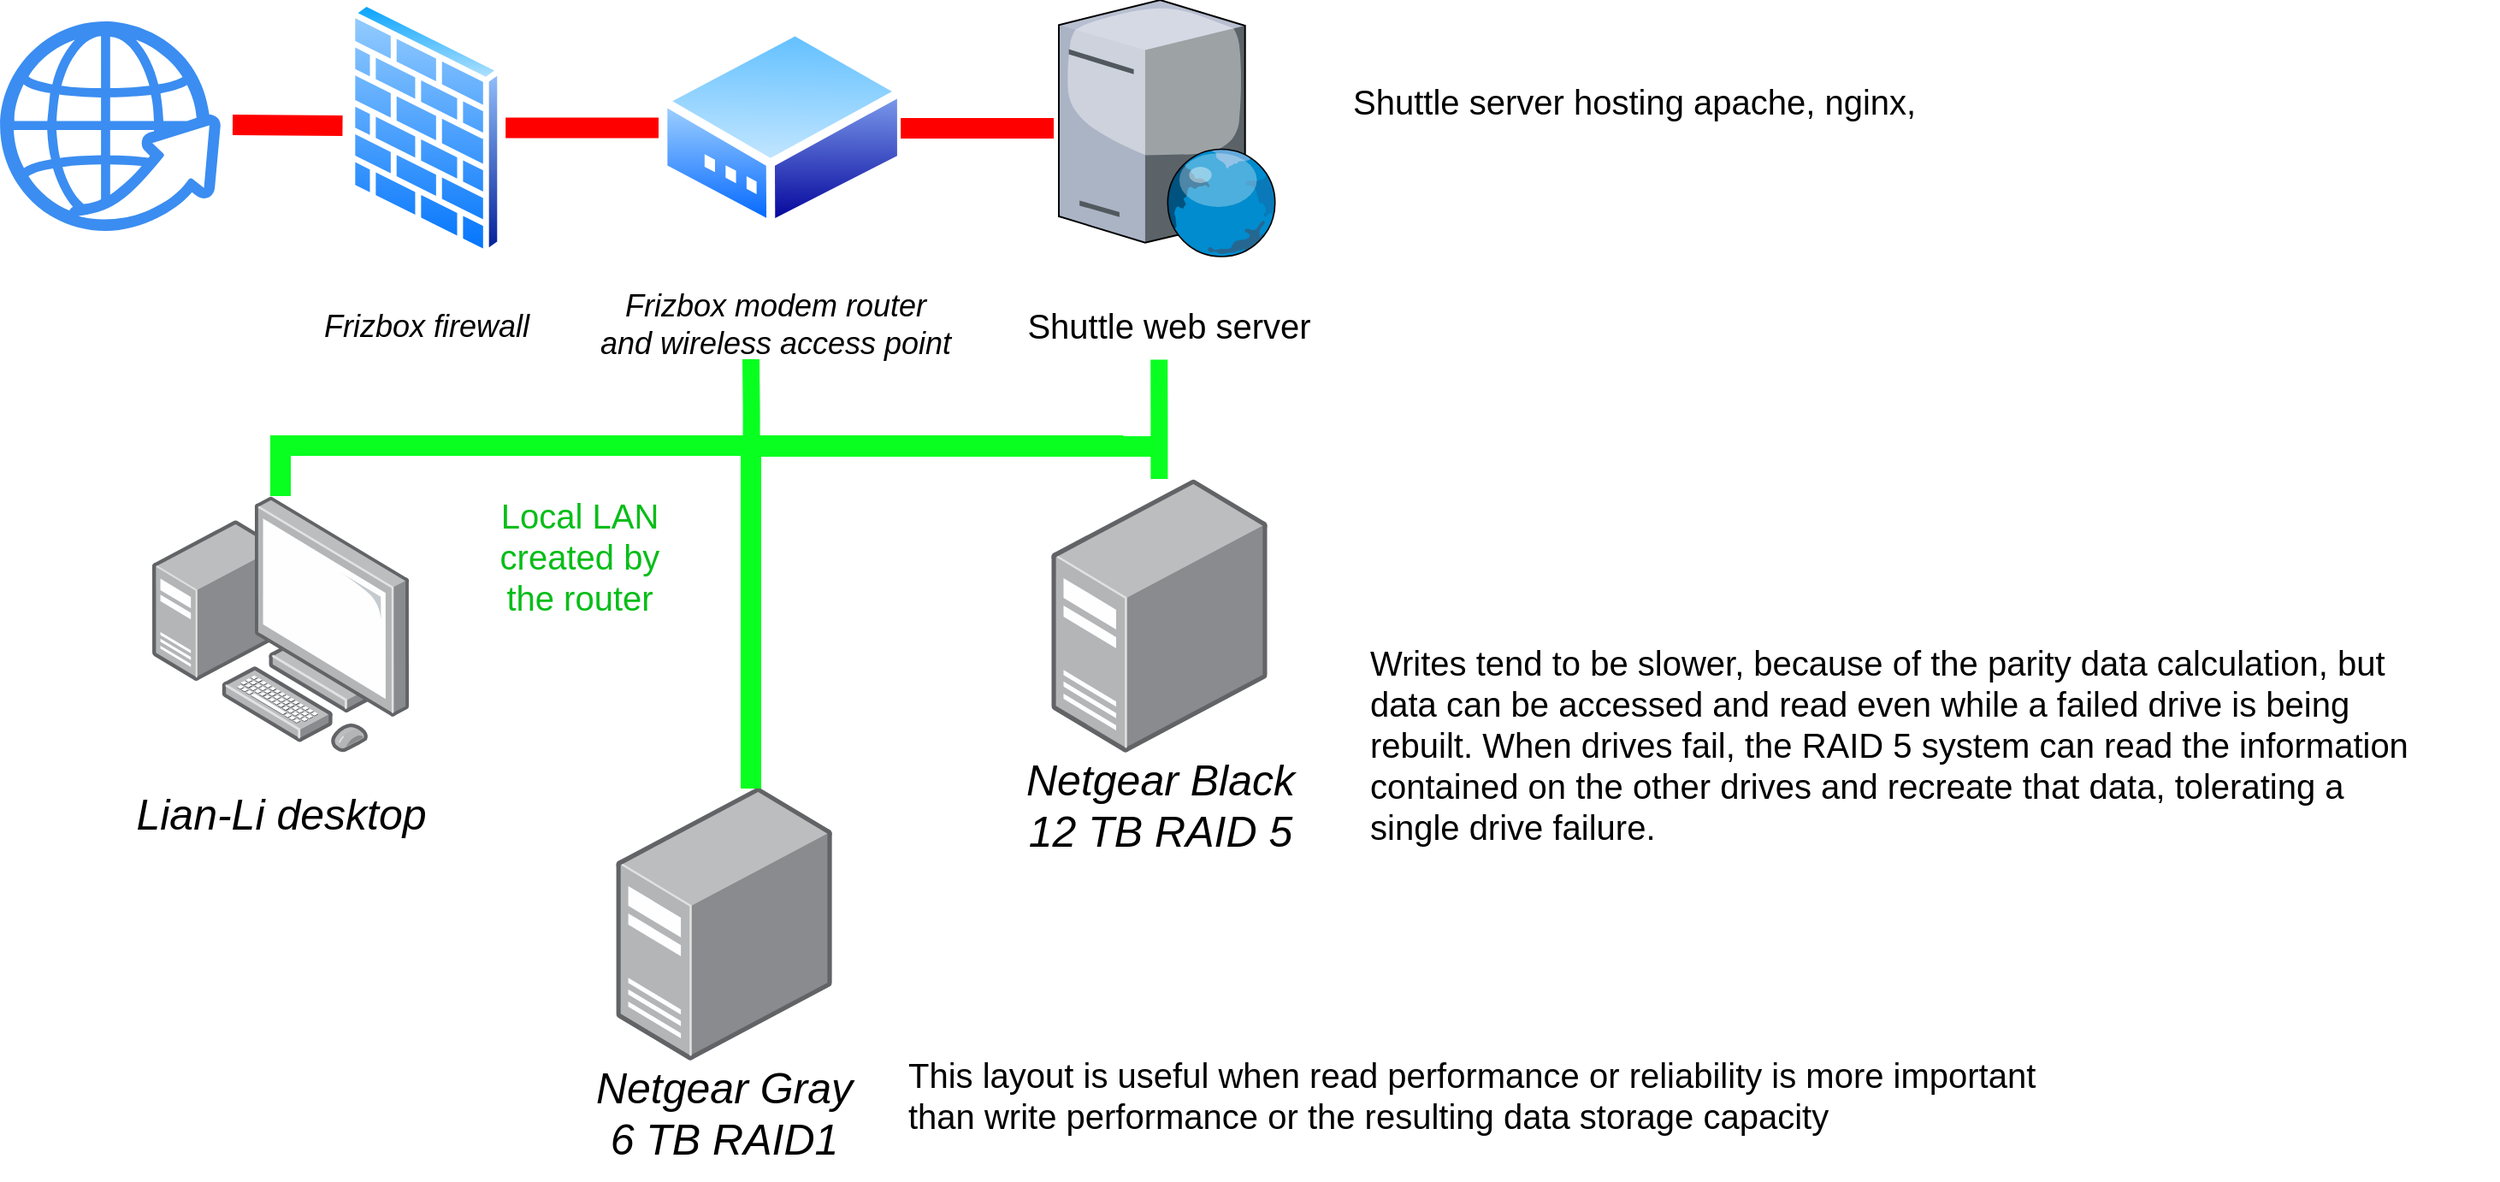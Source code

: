 <mxfile version="20.8.16" type="github">
  <diagram name="Page-1" id="6X-WFrr9iym6pTOmZrIH">
    <mxGraphModel dx="2263" dy="1277" grid="1" gridSize="10" guides="1" tooltips="1" connect="1" arrows="1" fold="1" page="1" pageScale="1" pageWidth="850" pageHeight="1100" math="0" shadow="0">
      <root>
        <mxCell id="0" />
        <mxCell id="1" parent="0" />
        <mxCell id="-eqFP2rU3eeV0thoWfOZ-1" value="" style="points=[];aspect=fixed;html=1;align=center;shadow=0;dashed=0;image;image=img/lib/allied_telesis/computer_and_terminals/Server_Desktop.svg;" vertex="1" parent="1">
          <mxGeometry x="665.64" y="390" width="126.22" height="160" as="geometry" />
        </mxCell>
        <mxCell id="-eqFP2rU3eeV0thoWfOZ-2" value="&lt;div&gt;&lt;font style=&quot;font-size: 25px;&quot;&gt;&lt;i&gt;&lt;font style=&quot;font-size: 25px;&quot;&gt;Netgear Black&lt;/font&gt;&lt;/i&gt;&lt;/font&gt;&lt;/div&gt;&lt;div&gt;&lt;font style=&quot;font-size: 25px;&quot;&gt;&lt;i&gt;&lt;font style=&quot;font-size: 25px;&quot;&gt;12 TB RAID 5&lt;br&gt;&lt;/font&gt;&lt;/i&gt;&lt;/font&gt;&lt;/div&gt;" style="text;html=1;align=center;verticalAlign=middle;resizable=0;points=[];autosize=1;strokeColor=none;fillColor=none;" vertex="1" parent="1">
          <mxGeometry x="638.75" y="540" width="180" height="80" as="geometry" />
        </mxCell>
        <mxCell id="-eqFP2rU3eeV0thoWfOZ-3" value="" style="points=[];aspect=fixed;html=1;align=center;shadow=0;dashed=0;image;image=img/lib/allied_telesis/computer_and_terminals/Server_Desktop.svg;" vertex="1" parent="1">
          <mxGeometry x="411.18" y="570" width="126.22" height="160" as="geometry" />
        </mxCell>
        <mxCell id="-eqFP2rU3eeV0thoWfOZ-4" value="&lt;div&gt;&lt;font style=&quot;font-size: 25px;&quot;&gt;&lt;i&gt;&lt;font style=&quot;font-size: 25px;&quot;&gt;Netgear Gray&lt;/font&gt;&lt;/i&gt;&lt;/font&gt;&lt;/div&gt;&lt;div&gt;&lt;font style=&quot;font-size: 25px;&quot;&gt;&lt;i&gt;&lt;font style=&quot;font-size: 25px;&quot;&gt;6 TB RAID1&lt;br&gt;&lt;/font&gt;&lt;/i&gt;&lt;/font&gt;&lt;/div&gt;" style="text;html=1;align=center;verticalAlign=middle;resizable=0;points=[];autosize=1;strokeColor=none;fillColor=none;" vertex="1" parent="1">
          <mxGeometry x="389.29" y="720" width="170" height="80" as="geometry" />
        </mxCell>
        <mxCell id="-eqFP2rU3eeV0thoWfOZ-22" style="edgeStyle=orthogonalEdgeStyle;rounded=0;orthogonalLoop=1;jettySize=auto;html=1;fontSize=20;strokeWidth=12;strokeColor=#08FF20;endArrow=none;endFill=0;" edge="1" parent="1" source="-eqFP2rU3eeV0thoWfOZ-5" target="-eqFP2rU3eeV0thoWfOZ-21">
          <mxGeometry relative="1" as="geometry" />
        </mxCell>
        <mxCell id="-eqFP2rU3eeV0thoWfOZ-5" value="" style="points=[];aspect=fixed;html=1;align=center;shadow=0;dashed=0;image;image=img/lib/allied_telesis/computer_and_terminals/Personal_Computer_with_Server.svg;fontSize=25;" vertex="1" parent="1">
          <mxGeometry x="140" y="400" width="150" height="150" as="geometry" />
        </mxCell>
        <mxCell id="-eqFP2rU3eeV0thoWfOZ-7" value="" style="verticalLabelPosition=bottom;sketch=0;aspect=fixed;html=1;verticalAlign=top;strokeColor=none;align=center;outlineConnect=0;shape=mxgraph.citrix.web_server;fontSize=25;" vertex="1" parent="1">
          <mxGeometry x="670" y="110" width="127.5" height="150" as="geometry" />
        </mxCell>
        <mxCell id="-eqFP2rU3eeV0thoWfOZ-8" value="" style="aspect=fixed;perimeter=ellipsePerimeter;html=1;align=center;shadow=0;dashed=0;spacingTop=3;image;image=img/lib/active_directory/modem.svg;fontSize=25;" vertex="1" parent="1">
          <mxGeometry x="436" y="125" width="144.58" height="120" as="geometry" />
        </mxCell>
        <mxCell id="-eqFP2rU3eeV0thoWfOZ-9" value="" style="sketch=0;html=1;aspect=fixed;strokeColor=none;shadow=0;align=center;verticalAlign=top;fillColor=#3B8DF1;shape=mxgraph.gcp2.globe_world;fontSize=25;" vertex="1" parent="1">
          <mxGeometry x="51.05" y="122.5" width="128.95" height="122.5" as="geometry" />
        </mxCell>
        <mxCell id="-eqFP2rU3eeV0thoWfOZ-10" value="" style="aspect=fixed;perimeter=ellipsePerimeter;html=1;align=center;shadow=0;dashed=0;spacingTop=3;image;image=img/lib/active_directory/firewall.svg;fontSize=25;" vertex="1" parent="1">
          <mxGeometry x="254.25" y="110" width="91.5" height="150" as="geometry" />
        </mxCell>
        <mxCell id="-eqFP2rU3eeV0thoWfOZ-11" value="&lt;font style=&quot;font-size: 25px;&quot;&gt;&lt;i&gt;&lt;font style=&quot;font-size: 25px;&quot;&gt;Lian-Li desktop&lt;br&gt;&lt;/font&gt;&lt;/i&gt;&lt;/font&gt;" style="text;html=1;align=center;verticalAlign=middle;resizable=0;points=[];autosize=1;strokeColor=none;fillColor=none;" vertex="1" parent="1">
          <mxGeometry x="120" y="560" width="190" height="50" as="geometry" />
        </mxCell>
        <mxCell id="-eqFP2rU3eeV0thoWfOZ-12" value="&lt;font style=&quot;font-size: 18px;&quot;&gt;&lt;i&gt;&lt;font style=&quot;font-size: 18px;&quot;&gt;&lt;font style=&quot;font-size: 18px;&quot;&gt;Frizbox firewall&lt;/font&gt;&lt;br&gt;&lt;/font&gt;&lt;/i&gt;&lt;/font&gt;" style="text;html=1;align=center;verticalAlign=middle;resizable=0;points=[];autosize=1;strokeColor=none;fillColor=none;" vertex="1" parent="1">
          <mxGeometry x="230" y="281.25" width="140" height="40" as="geometry" />
        </mxCell>
        <mxCell id="-eqFP2rU3eeV0thoWfOZ-13" value="&lt;div style=&quot;font-size: 18px;&quot;&gt;&lt;font style=&quot;font-size: 18px;&quot;&gt;&lt;i&gt;&lt;font style=&quot;font-size: 18px;&quot;&gt;Frizbox modem router &lt;br&gt;&lt;/font&gt;&lt;/i&gt;&lt;/font&gt;&lt;/div&gt;&lt;div style=&quot;font-size: 18px;&quot;&gt;&lt;font style=&quot;font-size: 18px;&quot;&gt;&lt;i&gt;&lt;font style=&quot;font-size: 18px;&quot;&gt;and wireless access point&lt;br&gt;&lt;/font&gt;&lt;/i&gt;&lt;/font&gt;&lt;/div&gt;" style="text;html=1;align=center;verticalAlign=middle;resizable=0;points=[];autosize=1;strokeColor=none;fillColor=none;" vertex="1" parent="1">
          <mxGeometry x="389.29" y="270" width="230" height="60" as="geometry" />
        </mxCell>
        <mxCell id="-eqFP2rU3eeV0thoWfOZ-15" value="&lt;font style=&quot;font-size: 20px;&quot;&gt;Shuttle web server&lt;/font&gt;" style="text;html=1;align=center;verticalAlign=middle;resizable=0;points=[];autosize=1;strokeColor=none;fillColor=none;" vertex="1" parent="1">
          <mxGeometry x="638.75" y="280" width="190" height="40" as="geometry" />
        </mxCell>
        <mxCell id="-eqFP2rU3eeV0thoWfOZ-16" value="Writes tend to be slower, because of the parity data calculation, but &lt;br&gt;data can be accessed and read even while a failed drive is being &lt;br&gt;rebuilt. When drives fail, the RAID 5 system can read the information &lt;br&gt;contained on the other drives and recreate that data, tolerating a &lt;br&gt;single drive failure." style="text;html=1;align=left;verticalAlign=middle;resizable=0;points=[];autosize=1;fontSize=20;rounded=0;" vertex="1" parent="1">
          <mxGeometry x="850" y="480" width="630" height="130" as="geometry" />
        </mxCell>
        <mxCell id="-eqFP2rU3eeV0thoWfOZ-17" value="This layout is useful when read performance or reliability is more important than write performance or the resulting data storage capacity" style="text;whiteSpace=wrap;html=1;fontSize=20;" vertex="1" parent="1">
          <mxGeometry x="580" y="720" width="670.71" height="68" as="geometry" />
        </mxCell>
        <mxCell id="-eqFP2rU3eeV0thoWfOZ-21" value="" style="line;strokeWidth=12;rotatable=0;dashed=0;labelPosition=right;align=left;verticalAlign=middle;spacingTop=0;spacingLeft=6;points=[];portConstraint=eastwest;rounded=0;sketch=0;fontSize=20;strokeColor=#08FF20;" vertex="1" parent="1">
          <mxGeometry x="260" y="351" width="447.71" height="39" as="geometry" />
        </mxCell>
        <mxCell id="-eqFP2rU3eeV0thoWfOZ-23" style="edgeStyle=orthogonalEdgeStyle;rounded=0;orthogonalLoop=1;jettySize=auto;html=1;fontSize=20;strokeWidth=12;strokeColor=#08FF20;endArrow=none;endFill=0;" edge="1" parent="1">
          <mxGeometry relative="1" as="geometry">
            <mxPoint x="490" y="571" as="sourcePoint" />
            <mxPoint x="730" y="371" as="targetPoint" />
            <Array as="points">
              <mxPoint x="490" y="371" />
            </Array>
          </mxGeometry>
        </mxCell>
        <mxCell id="-eqFP2rU3eeV0thoWfOZ-25" style="edgeStyle=orthogonalEdgeStyle;rounded=0;orthogonalLoop=1;jettySize=auto;html=1;fontSize=20;strokeWidth=10;strokeColor=#08FF20;endArrow=none;endFill=0;entryX=0.473;entryY=1.007;entryDx=0;entryDy=0;entryPerimeter=0;" edge="1" parent="1" source="-eqFP2rU3eeV0thoWfOZ-1" target="-eqFP2rU3eeV0thoWfOZ-15">
          <mxGeometry relative="1" as="geometry">
            <mxPoint x="728" y="370" as="sourcePoint" />
            <mxPoint x="728" y="330" as="targetPoint" />
            <Array as="points" />
          </mxGeometry>
        </mxCell>
        <mxCell id="-eqFP2rU3eeV0thoWfOZ-26" style="edgeStyle=orthogonalEdgeStyle;rounded=0;orthogonalLoop=1;jettySize=auto;html=1;fontSize=20;strokeWidth=10;strokeColor=#08FF20;endArrow=none;endFill=0;" edge="1" parent="1">
          <mxGeometry relative="1" as="geometry">
            <mxPoint x="490.29" y="380" as="sourcePoint" />
            <mxPoint x="490" y="319.999" as="targetPoint" />
            <Array as="points">
              <mxPoint x="490.29" y="350" />
              <mxPoint x="490.29" y="350" />
            </Array>
          </mxGeometry>
        </mxCell>
        <mxCell id="-eqFP2rU3eeV0thoWfOZ-27" value="&lt;font color=&quot;#06BD18&quot;&gt;Local LAN created by the router &lt;/font&gt;" style="text;html=1;strokeColor=none;fillColor=none;align=center;verticalAlign=middle;whiteSpace=wrap;rounded=0;fontSize=20;" vertex="1" parent="1">
          <mxGeometry x="330" y="420" width="120" height="30" as="geometry" />
        </mxCell>
        <mxCell id="-eqFP2rU3eeV0thoWfOZ-28" value="" style="endArrow=none;html=1;rounded=0;strokeColor=#FF0000;strokeWidth=12;fontSize=20;fontColor=#06BD18;exitX=1;exitY=0.5;exitDx=0;exitDy=0;" edge="1" parent="1">
          <mxGeometry width="50" height="50" relative="1" as="geometry">
            <mxPoint x="577.58" y="185" as="sourcePoint" />
            <mxPoint x="667" y="185" as="targetPoint" />
          </mxGeometry>
        </mxCell>
        <mxCell id="-eqFP2rU3eeV0thoWfOZ-29" value="" style="endArrow=none;html=1;rounded=0;strokeColor=#FF0000;strokeWidth=12;fontSize=20;fontColor=#06BD18;exitX=1;exitY=0.5;exitDx=0;exitDy=0;" edge="1" parent="1">
          <mxGeometry width="50" height="50" relative="1" as="geometry">
            <mxPoint x="346.58" y="184.71" as="sourcePoint" />
            <mxPoint x="436" y="184.71" as="targetPoint" />
          </mxGeometry>
        </mxCell>
        <mxCell id="-eqFP2rU3eeV0thoWfOZ-30" value="" style="endArrow=none;html=1;rounded=0;strokeColor=#FF0000;strokeWidth=12;fontSize=20;fontColor=#06BD18;" edge="1" parent="1">
          <mxGeometry width="50" height="50" relative="1" as="geometry">
            <mxPoint x="187" y="183" as="sourcePoint" />
            <mxPoint x="251.25" y="183.46" as="targetPoint" />
          </mxGeometry>
        </mxCell>
        <mxCell id="-eqFP2rU3eeV0thoWfOZ-31" value="Shuttle server hosting apache, nginx, " style="text;whiteSpace=wrap;html=1;fontSize=20;" vertex="1" parent="1">
          <mxGeometry x="840" y="151" width="670.71" height="68" as="geometry" />
        </mxCell>
      </root>
    </mxGraphModel>
  </diagram>
</mxfile>
